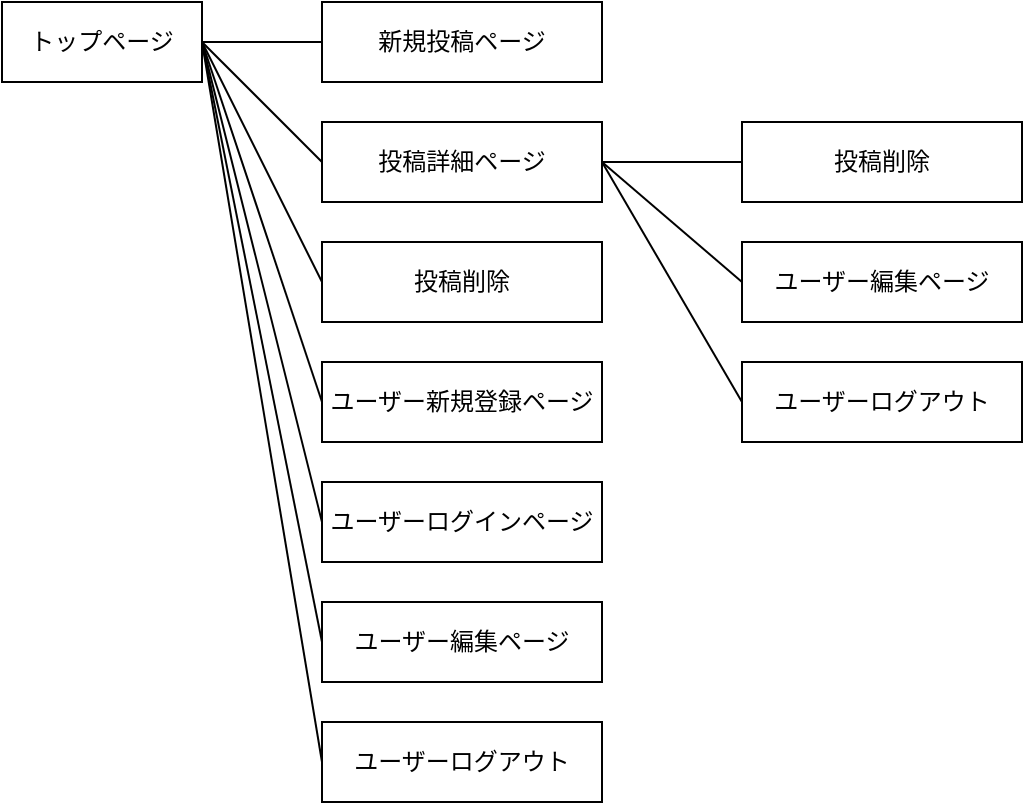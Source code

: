 <mxfile>
    <diagram id="xSBL0TNyIxtkpwtp_-av" name="ページ1">
        <mxGraphModel dx="928" dy="361" grid="1" gridSize="10" guides="1" tooltips="1" connect="1" arrows="1" fold="1" page="1" pageScale="1" pageWidth="827" pageHeight="1169" math="0" shadow="0">
            <root>
                <mxCell id="0"/>
                <mxCell id="1" parent="0"/>
                <mxCell id="19" style="edgeStyle=none;html=1;exitX=1;exitY=0.5;exitDx=0;exitDy=0;entryX=0;entryY=0.5;entryDx=0;entryDy=0;endArrow=none;endFill=0;" edge="1" parent="1" source="2" target="3">
                    <mxGeometry relative="1" as="geometry"/>
                </mxCell>
                <mxCell id="2" value="トップページ" style="whiteSpace=wrap;html=1;align=center;" vertex="1" parent="1">
                    <mxGeometry x="30" y="20" width="100" height="40" as="geometry"/>
                </mxCell>
                <mxCell id="3" value="新規投稿ページ" style="whiteSpace=wrap;html=1;align=center;" vertex="1" parent="1">
                    <mxGeometry x="190" y="20" width="140" height="40" as="geometry"/>
                </mxCell>
                <mxCell id="23" style="edgeStyle=none;html=1;exitX=0;exitY=0.5;exitDx=0;exitDy=0;entryX=1;entryY=0.5;entryDx=0;entryDy=0;endArrow=none;endFill=0;" edge="1" parent="1" source="4" target="2">
                    <mxGeometry relative="1" as="geometry"/>
                </mxCell>
                <mxCell id="4" value="ユーザーログインページ" style="whiteSpace=wrap;html=1;align=center;" vertex="1" parent="1">
                    <mxGeometry x="190" y="260" width="140" height="40" as="geometry"/>
                </mxCell>
                <mxCell id="15" style="edgeStyle=none;html=1;exitX=1;exitY=0.5;exitDx=0;exitDy=0;entryX=0;entryY=0.5;entryDx=0;entryDy=0;endArrow=none;endFill=0;" edge="1" parent="1" source="5" target="12">
                    <mxGeometry relative="1" as="geometry"/>
                </mxCell>
                <mxCell id="16" style="edgeStyle=none;html=1;exitX=1;exitY=0.5;exitDx=0;exitDy=0;entryX=0;entryY=0.5;entryDx=0;entryDy=0;endArrow=none;endFill=0;" edge="1" parent="1" source="5" target="10">
                    <mxGeometry relative="1" as="geometry"/>
                </mxCell>
                <mxCell id="17" style="edgeStyle=none;html=1;exitX=1;exitY=0.5;exitDx=0;exitDy=0;entryX=0;entryY=0.5;entryDx=0;entryDy=0;endArrow=none;endFill=0;" edge="1" parent="1" source="5" target="11">
                    <mxGeometry relative="1" as="geometry"/>
                </mxCell>
                <mxCell id="20" style="edgeStyle=none;html=1;exitX=0;exitY=0.5;exitDx=0;exitDy=0;endArrow=none;endFill=0;" edge="1" parent="1" source="5">
                    <mxGeometry relative="1" as="geometry">
                        <mxPoint x="130" y="40" as="targetPoint"/>
                    </mxGeometry>
                </mxCell>
                <mxCell id="5" value="投稿詳細ページ" style="whiteSpace=wrap;html=1;align=center;" vertex="1" parent="1">
                    <mxGeometry x="190" y="80" width="140" height="40" as="geometry"/>
                </mxCell>
                <mxCell id="22" style="edgeStyle=none;html=1;exitX=0;exitY=0.5;exitDx=0;exitDy=0;endArrow=none;endFill=0;" edge="1" parent="1" source="6">
                    <mxGeometry relative="1" as="geometry">
                        <mxPoint x="130" y="40" as="targetPoint"/>
                    </mxGeometry>
                </mxCell>
                <mxCell id="6" value="ユーザー新規登録ページ" style="whiteSpace=wrap;html=1;align=center;" vertex="1" parent="1">
                    <mxGeometry x="190" y="200" width="140" height="40" as="geometry"/>
                </mxCell>
                <mxCell id="24" style="edgeStyle=none;html=1;exitX=0;exitY=0.5;exitDx=0;exitDy=0;entryX=1;entryY=0.5;entryDx=0;entryDy=0;endArrow=none;endFill=0;" edge="1" parent="1" source="7" target="2">
                    <mxGeometry relative="1" as="geometry"/>
                </mxCell>
                <mxCell id="7" value="ユーザー編集ページ" style="whiteSpace=wrap;html=1;align=center;" vertex="1" parent="1">
                    <mxGeometry x="190" y="320" width="140" height="40" as="geometry"/>
                </mxCell>
                <mxCell id="25" style="edgeStyle=none;html=1;exitX=0;exitY=0.5;exitDx=0;exitDy=0;entryX=1;entryY=0.5;entryDx=0;entryDy=0;endArrow=none;endFill=0;" edge="1" parent="1" source="8" target="2">
                    <mxGeometry relative="1" as="geometry"/>
                </mxCell>
                <mxCell id="8" value="ユーザーログアウト" style="whiteSpace=wrap;html=1;align=center;" vertex="1" parent="1">
                    <mxGeometry x="190" y="380" width="140" height="40" as="geometry"/>
                </mxCell>
                <mxCell id="21" style="edgeStyle=none;html=1;exitX=0;exitY=0.5;exitDx=0;exitDy=0;endArrow=none;endFill=0;" edge="1" parent="1" source="9">
                    <mxGeometry relative="1" as="geometry">
                        <mxPoint x="130" y="40" as="targetPoint"/>
                    </mxGeometry>
                </mxCell>
                <mxCell id="9" value="投稿削除" style="whiteSpace=wrap;html=1;align=center;" vertex="1" parent="1">
                    <mxGeometry x="190" y="140" width="140" height="40" as="geometry"/>
                </mxCell>
                <mxCell id="10" value="ユーザー編集ページ" style="whiteSpace=wrap;html=1;align=center;" vertex="1" parent="1">
                    <mxGeometry x="400" y="140" width="140" height="40" as="geometry"/>
                </mxCell>
                <mxCell id="11" value="ユーザーログアウト" style="whiteSpace=wrap;html=1;align=center;" vertex="1" parent="1">
                    <mxGeometry x="400" y="200" width="140" height="40" as="geometry"/>
                </mxCell>
                <mxCell id="12" value="投稿削除" style="whiteSpace=wrap;html=1;align=center;" vertex="1" parent="1">
                    <mxGeometry x="400" y="80" width="140" height="40" as="geometry"/>
                </mxCell>
            </root>
        </mxGraphModel>
    </diagram>
</mxfile>